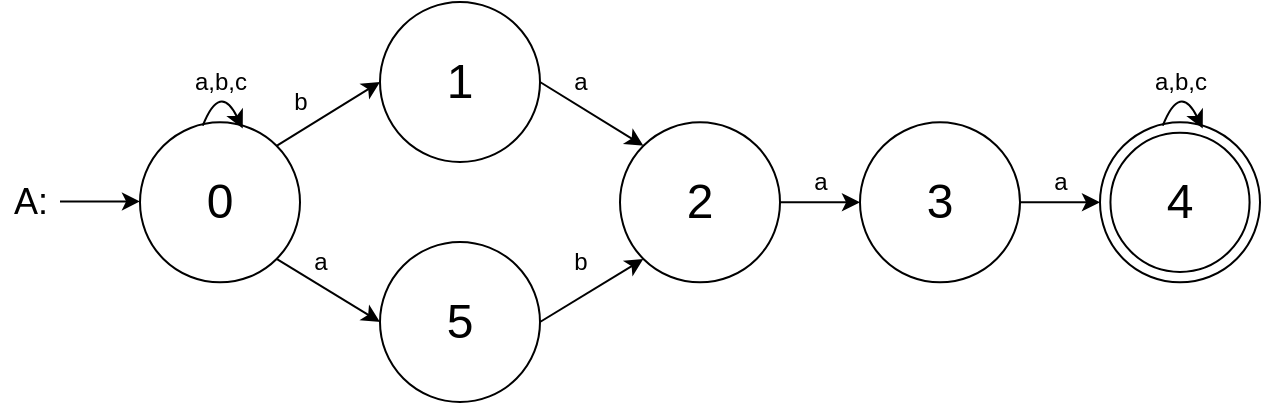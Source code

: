 <mxfile version="13.9.9" type="device"><diagram id="brtD5vRx9ALQOuPceyVQ" name="Página-1"><mxGraphModel dx="487" dy="282" grid="1" gridSize="10" guides="1" tooltips="1" connect="1" arrows="1" fold="1" page="1" pageScale="1" pageWidth="827" pageHeight="1169" math="0" shadow="0"><root><mxCell id="0"/><mxCell id="1" parent="0"/><mxCell id="U7VHW9S7xqjtsyg9Vm7g-1" value="&lt;font style=&quot;font-size: 24px&quot;&gt;0&lt;/font&gt;" style="ellipse;whiteSpace=wrap;html=1;aspect=fixed;" parent="1" vertex="1"><mxGeometry x="120" y="100.18" width="80" height="80" as="geometry"/></mxCell><mxCell id="U7VHW9S7xqjtsyg9Vm7g-2" value="&lt;font style=&quot;font-size: 24px&quot;&gt;1&lt;/font&gt;" style="ellipse;whiteSpace=wrap;html=1;aspect=fixed;" parent="1" vertex="1"><mxGeometry x="240" y="40" width="80" height="80" as="geometry"/></mxCell><mxCell id="U7VHW9S7xqjtsyg9Vm7g-8" value="&lt;font style=&quot;font-size: 24px&quot;&gt;2&lt;/font&gt;" style="ellipse;whiteSpace=wrap;html=1;aspect=fixed;" parent="1" vertex="1"><mxGeometry x="360" y="100.18" width="80" height="80" as="geometry"/></mxCell><mxCell id="U7VHW9S7xqjtsyg9Vm7g-11" value="&lt;font style=&quot;font-size: 24px&quot;&gt;5&lt;/font&gt;" style="ellipse;whiteSpace=wrap;html=1;aspect=fixed;" parent="1" vertex="1"><mxGeometry x="240" y="160" width="80" height="80" as="geometry"/></mxCell><mxCell id="U7VHW9S7xqjtsyg9Vm7g-16" value="" style="endArrow=classic;html=1;" parent="1" edge="1"><mxGeometry width="50" height="50" relative="1" as="geometry"><mxPoint x="80" y="139.71" as="sourcePoint"/><mxPoint x="120" y="139.71" as="targetPoint"/></mxGeometry></mxCell><mxCell id="U7VHW9S7xqjtsyg9Vm7g-17" value="" style="endArrow=classic;html=1;exitX=1;exitY=0;exitDx=0;exitDy=0;entryX=0;entryY=0.5;entryDx=0;entryDy=0;" parent="1" source="U7VHW9S7xqjtsyg9Vm7g-1" target="U7VHW9S7xqjtsyg9Vm7g-2" edge="1"><mxGeometry width="50" height="50" relative="1" as="geometry"><mxPoint x="160" y="170" as="sourcePoint"/><mxPoint x="210" y="120" as="targetPoint"/></mxGeometry></mxCell><mxCell id="U7VHW9S7xqjtsyg9Vm7g-20" value="" style="endArrow=classic;html=1;exitX=0.392;exitY=0.021;exitDx=0;exitDy=0;entryX=0.642;entryY=0.038;entryDx=0;entryDy=0;entryPerimeter=0;exitPerimeter=0;curved=1;" parent="1" source="U7VHW9S7xqjtsyg9Vm7g-1" target="U7VHW9S7xqjtsyg9Vm7g-1" edge="1"><mxGeometry width="50" height="50" relative="1" as="geometry"><mxPoint x="100" y="140" as="sourcePoint"/><mxPoint x="150" y="90" as="targetPoint"/><Array as="points"><mxPoint x="160" y="80"/></Array></mxGeometry></mxCell><mxCell id="U7VHW9S7xqjtsyg9Vm7g-21" value="a,b,c" style="text;html=1;align=center;verticalAlign=middle;resizable=0;points=[];autosize=1;" parent="1" vertex="1"><mxGeometry x="140" y="70" width="40" height="20" as="geometry"/></mxCell><mxCell id="U7VHW9S7xqjtsyg9Vm7g-23" value="" style="endArrow=classic;html=1;exitX=1;exitY=0.5;exitDx=0;exitDy=0;entryX=0;entryY=0;entryDx=0;entryDy=0;" parent="1" source="U7VHW9S7xqjtsyg9Vm7g-2" target="U7VHW9S7xqjtsyg9Vm7g-8" edge="1"><mxGeometry width="50" height="50" relative="1" as="geometry"><mxPoint x="310" y="90" as="sourcePoint"/><mxPoint x="360" y="40" as="targetPoint"/></mxGeometry></mxCell><mxCell id="U7VHW9S7xqjtsyg9Vm7g-24" value="a" style="text;html=1;align=center;verticalAlign=middle;resizable=0;points=[];autosize=1;" parent="1" vertex="1"><mxGeometry x="450" y="120" width="20" height="20" as="geometry"/></mxCell><mxCell id="U7VHW9S7xqjtsyg9Vm7g-28" value="&lt;font style=&quot;font-size: 24px&quot;&gt;3&lt;/font&gt;" style="ellipse;whiteSpace=wrap;html=1;aspect=fixed;" parent="1" vertex="1"><mxGeometry x="480" y="100.18" width="80" height="80" as="geometry"/></mxCell><mxCell id="T-42Ej3ElrNliCP6pXGP-1" value="&lt;font style=&quot;font-size: 18px&quot;&gt;A:&lt;/font&gt;" style="text;html=1;align=center;verticalAlign=middle;resizable=0;points=[];autosize=1;" vertex="1" parent="1"><mxGeometry x="50" y="130.18" width="30" height="20" as="geometry"/></mxCell><mxCell id="T-42Ej3ElrNliCP6pXGP-2" value="" style="ellipse;whiteSpace=wrap;html=1;aspect=fixed;" vertex="1" parent="1"><mxGeometry x="600" y="100.18" width="80" height="80" as="geometry"/></mxCell><mxCell id="T-42Ej3ElrNliCP6pXGP-3" value="" style="endArrow=classic;html=1;exitX=0.392;exitY=0.021;exitDx=0;exitDy=0;entryX=0.642;entryY=0.038;entryDx=0;entryDy=0;entryPerimeter=0;exitPerimeter=0;curved=1;" edge="1" parent="1" source="T-42Ej3ElrNliCP6pXGP-2" target="T-42Ej3ElrNliCP6pXGP-2"><mxGeometry width="50" height="50" relative="1" as="geometry"><mxPoint x="580" y="140" as="sourcePoint"/><mxPoint x="630" y="90" as="targetPoint"/><Array as="points"><mxPoint x="640" y="80"/></Array></mxGeometry></mxCell><mxCell id="T-42Ej3ElrNliCP6pXGP-4" value="a,b,c" style="text;html=1;align=center;verticalAlign=middle;resizable=0;points=[];autosize=1;" vertex="1" parent="1"><mxGeometry x="620" y="70.0" width="40" height="20" as="geometry"/></mxCell><mxCell id="T-42Ej3ElrNliCP6pXGP-5" value="" style="endArrow=classic;html=1;exitX=1;exitY=1;exitDx=0;exitDy=0;entryX=0;entryY=0.5;entryDx=0;entryDy=0;" edge="1" parent="1" source="U7VHW9S7xqjtsyg9Vm7g-1" target="U7VHW9S7xqjtsyg9Vm7g-11"><mxGeometry width="50" height="50" relative="1" as="geometry"><mxPoint x="340" y="150" as="sourcePoint"/><mxPoint x="390" y="100" as="targetPoint"/></mxGeometry></mxCell><mxCell id="T-42Ej3ElrNliCP6pXGP-6" value="" style="endArrow=classic;html=1;exitX=1;exitY=0.5;exitDx=0;exitDy=0;entryX=0;entryY=1;entryDx=0;entryDy=0;" edge="1" parent="1" source="U7VHW9S7xqjtsyg9Vm7g-11" target="U7VHW9S7xqjtsyg9Vm7g-8"><mxGeometry width="50" height="50" relative="1" as="geometry"><mxPoint x="340" y="150" as="sourcePoint"/><mxPoint x="390" y="100" as="targetPoint"/></mxGeometry></mxCell><mxCell id="T-42Ej3ElrNliCP6pXGP-7" value="" style="endArrow=classic;html=1;exitX=1;exitY=0.5;exitDx=0;exitDy=0;entryX=0;entryY=0.5;entryDx=0;entryDy=0;" edge="1" parent="1" source="U7VHW9S7xqjtsyg9Vm7g-8" target="U7VHW9S7xqjtsyg9Vm7g-28"><mxGeometry width="50" height="50" relative="1" as="geometry"><mxPoint x="440" y="210" as="sourcePoint"/><mxPoint x="490" y="160" as="targetPoint"/></mxGeometry></mxCell><mxCell id="T-42Ej3ElrNliCP6pXGP-8" value="&lt;font style=&quot;font-size: 24px&quot;&gt;4&lt;/font&gt;" style="ellipse;whiteSpace=wrap;html=1;aspect=fixed;" vertex="1" parent="1"><mxGeometry x="605.22" y="105.4" width="69.56" height="69.56" as="geometry"/></mxCell><mxCell id="T-42Ej3ElrNliCP6pXGP-9" value="" style="endArrow=classic;html=1;entryX=0;entryY=0.5;entryDx=0;entryDy=0;exitX=1;exitY=0.5;exitDx=0;exitDy=0;" edge="1" parent="1" source="U7VHW9S7xqjtsyg9Vm7g-28" target="T-42Ej3ElrNliCP6pXGP-2"><mxGeometry width="50" height="50" relative="1" as="geometry"><mxPoint x="580" y="150" as="sourcePoint"/><mxPoint x="580" y="170" as="targetPoint"/></mxGeometry></mxCell><mxCell id="T-42Ej3ElrNliCP6pXGP-12" value="a" style="text;html=1;align=center;verticalAlign=middle;resizable=0;points=[];autosize=1;" vertex="1" parent="1"><mxGeometry x="570" y="120" width="20" height="20" as="geometry"/></mxCell><mxCell id="T-42Ej3ElrNliCP6pXGP-13" value="b" style="text;html=1;align=center;verticalAlign=middle;resizable=0;points=[];autosize=1;" vertex="1" parent="1"><mxGeometry x="190" y="80" width="20" height="20" as="geometry"/></mxCell><mxCell id="T-42Ej3ElrNliCP6pXGP-14" value="a" style="text;html=1;align=center;verticalAlign=middle;resizable=0;points=[];autosize=1;" vertex="1" parent="1"><mxGeometry x="200" y="160" width="20" height="20" as="geometry"/></mxCell><mxCell id="T-42Ej3ElrNliCP6pXGP-15" value="b" style="text;html=1;align=center;verticalAlign=middle;resizable=0;points=[];autosize=1;" vertex="1" parent="1"><mxGeometry x="330" y="160" width="20" height="20" as="geometry"/></mxCell><mxCell id="T-42Ej3ElrNliCP6pXGP-16" value="a" style="text;html=1;align=center;verticalAlign=middle;resizable=0;points=[];autosize=1;" vertex="1" parent="1"><mxGeometry x="330" y="70" width="20" height="20" as="geometry"/></mxCell></root></mxGraphModel></diagram></mxfile>
